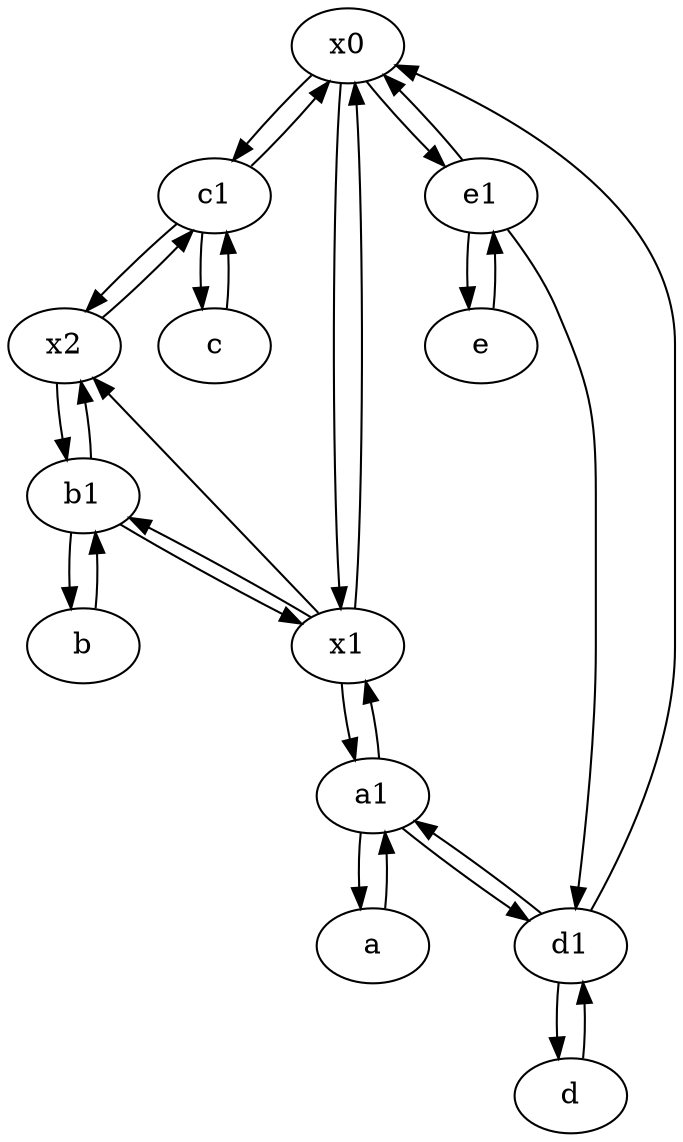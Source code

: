 digraph  {
	x0;
	a [pos="40,10!"];
	x2;
	c1 [pos="30,15!"];
	b [pos="50,20!"];
	e1 [pos="25,45!"];
	a1 [pos="40,15!"];
	d1 [pos="25,30!"];
	c [pos="20,10!"];
	x1;
	d [pos="20,30!"];
	e [pos="30,50!"];
	b1 [pos="45,20!"];
	x1 -> b1;
	a1 -> a;
	x1 -> x0;
	x0 -> x1;
	d1 -> d;
	b1 -> b;
	c1 -> x2;
	x0 -> c1;
	a -> a1;
	x2 -> c1;
	x0 -> e1;
	b1 -> x2;
	x1 -> x2;
	b -> b1;
	c1 -> x0;
	a1 -> d1;
	b1 -> x1;
	d1 -> x0;
	e1 -> d1;
	e1 -> e;
	x1 -> a1;
	d -> d1;
	x2 -> b1;
	c1 -> c;
	c -> c1;
	e1 -> x0;
	e -> e1;
	d1 -> a1;
	a1 -> x1;

	}